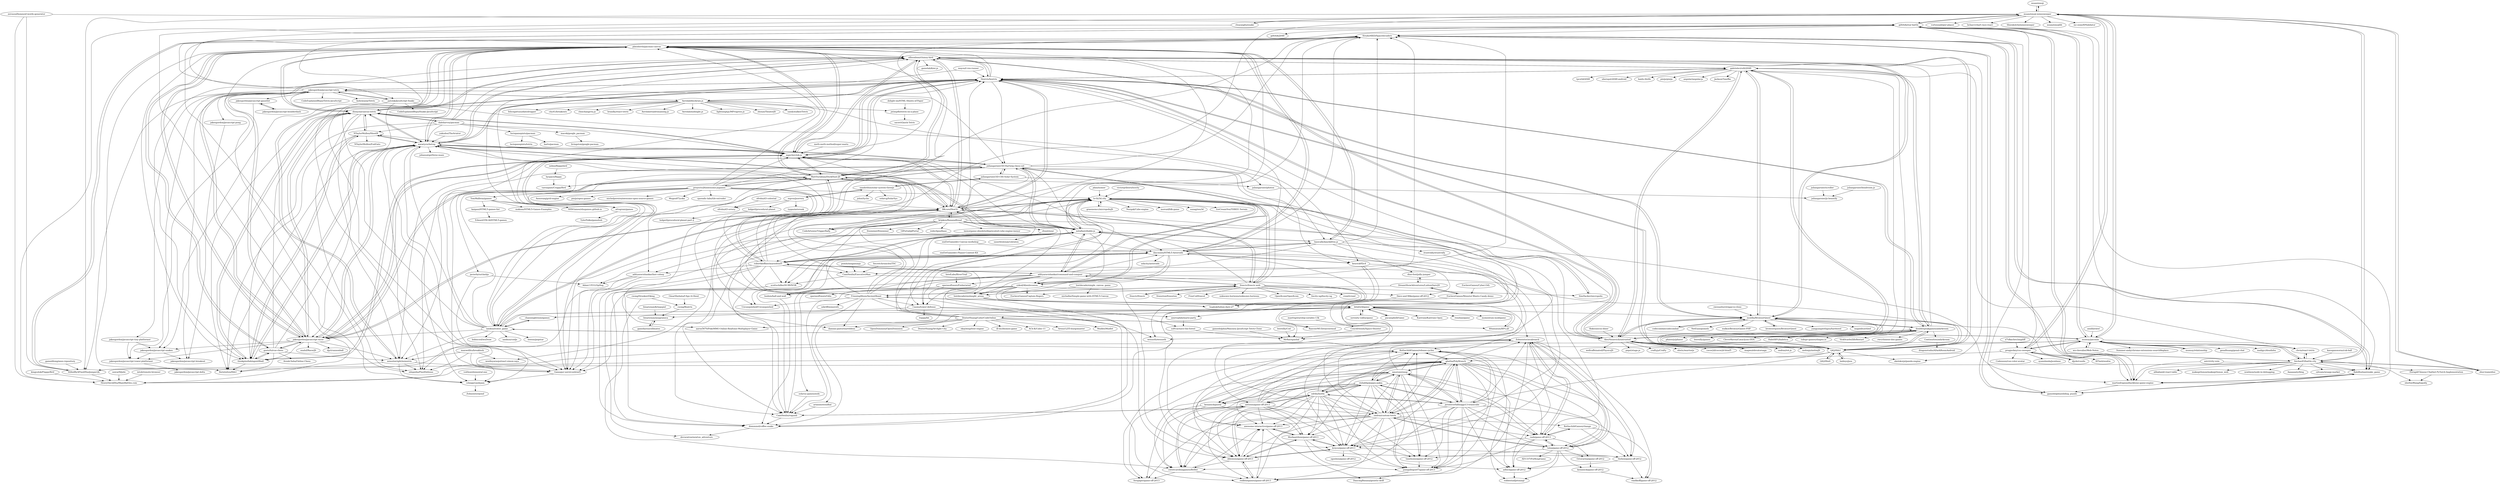 digraph G {
"muan/emoji" -> "muan/emoji-minesweeper" ["e"=1]
"gabrielecirulli/2048" -> "Hextris/hextris"
"gabrielecirulli/2048" -> "ellisonleao/clumsy-bird"
"gabrielecirulli/2048" -> "mozilla/BrowserQuest"
"gabrielecirulli/2048" -> "doublespeakgames/adarkroom"
"gabrielecirulli/2048" -> "AlexNisnevich/untrusted"
"gabrielecirulli/2048" -> "leereilly/games" ["e"=1]
"gabrielecirulli/2048" -> "Q42/0hh1"
"gabrielecirulli/2048" -> "uberspot/2048-android" ["e"=1]
"gabrielecirulli/2048" -> "phaserjs/phaser" ["e"=1]
"gabrielecirulli/2048" -> "chvin/react-tetris" ["e"=1]
"gabrielecirulli/2048" -> "baidu-ife/ife" ["e"=1]
"gabrielecirulli/2048" -> "pixijs/pixijs" ["e"=1]
"gabrielecirulli/2048" -> "angular/angular.js" ["e"=1]
"gabrielecirulli/2048" -> "JacksonTian/fks" ["e"=1]
"gabrielecirulli/2048" -> "tpcstld/2048" ["e"=1]
"codecombat/codecombat" -> "mozilla/BrowserQuest" ["e"=1]
"sanderblue/solar-system-threejs" -> "mgvez/jsorrery"
"sanderblue/solar-system-threejs" -> "juliangarnier/3D-CSS-Solar-System"
"sanderblue/solar-system-threejs" -> "jshor/tycho" ["e"=1]
"sanderblue/solar-system-threejs" -> "solarcg/SolarSys"
"doublespeakgames/adarkroom" -> "mozilla/BrowserQuest"
"doublespeakgames/adarkroom" -> "AlexNisnevich/untrusted"
"doublespeakgames/adarkroom" -> "Hextris/hextris"
"doublespeakgames/adarkroom" -> "gabrielecirulli/2048"
"doublespeakgames/adarkroom" -> "ellisonleao/clumsy-bird"
"doublespeakgames/adarkroom" -> "Q42/0hh1"
"doublespeakgames/adarkroom" -> "leereilly/games" ["e"=1]
"doublespeakgames/adarkroom" -> "CleverRaven/Cataclysm-DDA" ["e"=1]
"doublespeakgames/adarkroom" -> "HabitRPG/habitica" ["e"=1]
"doublespeakgames/adarkroom" -> "phaserjs/phaser" ["e"=1]
"doublespeakgames/adarkroom" -> "tobspr-games/shapez.io" ["e"=1]
"doublespeakgames/adarkroom" -> "Continuities/adarkroom"
"doublespeakgames/adarkroom" -> "wesnoth/wesnoth" ["e"=1]
"doublespeakgames/adarkroom" -> "VickScarlet/lifeRestart" ["e"=1]
"doublespeakgames/adarkroom" -> "rwv/chinese-dos-games" ["e"=1]
"delaford/game" -> "serenity-valley/game" ["e"=1]
"delaford/game" -> "pacampbell/Game" ["e"=1]
"delaford/game" -> "RSamaium/RPG-JS" ["e"=1]
"delaford/game" -> "damian-pastorini/reldens" ["e"=1]
"delaford/game" -> "Kaetram/Kaetram-Open" ["e"=1]
"delaford/game" -> "renshan/game" ["e"=1]
"delaford/game" -> "FreezingMoon/AncientBeast"
"delaford/game" -> "momentum-mod/game" ["e"=1]
"delaford/game" -> "Hextris/hextris"
"delaford/game" -> "iamkun/tower_game"
"delaford/game" -> "mozilla/BrowserQuest"
"delaford/game" -> "lo-th/3d.city"
"delaford/game" -> "RanvierMUD/ranviermud" ["e"=1]
"delaford/game" -> "DexterHuang/CyberCodeOnline"
"delaford/game" -> "channingbreeze/games" ["e"=1]
"jakesgordon/javascript-pong" -> "jakesgordon/javascript-breakout"
"flukeout/css-diner" -> "AlexNisnevich/untrusted" ["e"=1]
"gd4Ark/star-battle" -> "KilledByAPixel/HueJumper2k"
"gd4Ark/star-battle" -> "StrykerKKD/SpaceInvaders"
"gd4Ark/star-battle" -> "RabiRoshan/snake_game"
"gd4Ark/star-battle" -> "gamedolphin/sliding_puzzle"
"gd4Ark/star-battle" -> "gd4Ark/2048"
"gd4Ark/star-battle" -> "martindrapeau/backbone-game-engine"
"gd4Ark/star-battle" -> "mumuy/pacman"
"gd4Ark/star-battle" -> "feichao93/battle-city"
"gd4Ark/star-battle" -> "muan/emoji-minesweeper"
"gd4Ark/star-battle" -> "HenryDavidZhu/MazeBattles.com"
"kasuganosoras/cxk-ball" -> "feichao93/battle-city" ["e"=1]
"gamedolphin/sliding_puzzle" -> "RabiRoshan/snake_game"
"gamedolphin/sliding_puzzle" -> "StrykerKKD/SpaceInvaders"
"ellisonleao/clumsy-bird" -> "Hextris/hextris"
"ellisonleao/clumsy-bird" -> "Q42/0hh1"
"ellisonleao/clumsy-bird" -> "gabrielecirulli/2048"
"ellisonleao/clumsy-bird" -> "platzhersh/pacman-canvas"
"ellisonleao/clumsy-bird" -> "mozilla/BrowserQuest"
"ellisonleao/clumsy-bird" -> "AlexNisnevich/untrusted"
"ellisonleao/clumsy-bird" -> "dionyziz/canvas-tetris"
"ellisonleao/clumsy-bird" -> "wwwtyro/Astray"
"ellisonleao/clumsy-bird" -> "mgechev/mk.js"
"ellisonleao/clumsy-bird" -> "thinkpixellab/agent8ball"
"ellisonleao/clumsy-bird" -> "jakesgordon/javascript-racer"
"ellisonleao/clumsy-bird" -> "MattSurabian/DuckHunt-JS"
"ellisonleao/clumsy-bird" -> "gamelab/kiwi.js" ["e"=1]
"ellisonleao/clumsy-bird" -> "ekelokorpi/panda-engine" ["e"=1]
"ellisonleao/clumsy-bird" -> "BKcore/HexGL"
"jdan/isomer" -> "lo-th/3d.city" ["e"=1]
"Doragd/Chinese-Chatbot-PyTorch-Implementation" -> "sherlonWang/logodiy" ["e"=1]
"nmoroze/swap" -> "gbatha/PolyBranch"
"nmoroze/swap" -> "RothschildGames/release-cycles"
"nmoroze/swap" -> "jeroenverfallie/ggo13-transcube"
"nmoroze/swap" -> "kenamick/psiral"
"nmoroze/swap" -> "sweetcarolinagames/BitBot"
"nmoroze/swap" -> "ondras/custom-tetris"
"nmoroze/swap" -> "josegallegos07/game-off-2013"
"nmoroze/swap" -> "fernjager/game-off-2013"
"nmoroze/swap" -> "Zolmeister/avabranch"
"nmoroze/swap" -> "razh/game-off-2013"
"nmoroze/swap" -> "lulea/game-off-2012"
"nmoroze/swap" -> "timehome/game-off-2012"
"nmoroze/swap" -> "krzysu/game-off-2013"
"nmoroze/swap" -> "rishabhp/pappu-pakia"
"nmoroze/swap" -> "awesome-interactive/game-off-2013"
"ainilili/ratel" -> "mumuy/pacman" ["e"=1]
"freeciv/freeciv-web" -> "freeciv/freeciv" ["e"=1]
"freeciv/freeciv-web" -> "lo-th/3d.city"
"freeciv/freeciv-web" -> "FreezingMoon/AncientBeast"
"freeciv/freeciv-web" -> "wesnoth/wesnoth" ["e"=1]
"freeciv/freeciv-web" -> "BKcore/HexGL"
"freeciv/freeciv-web" -> "freeorion/freeorion" ["e"=1]
"freeciv/freeciv-web" -> "FreeCol/freecol" ["e"=1]
"freeciv/freeciv-web" -> "unknown-horizons/unknown-horizons" ["e"=1]
"freeciv/freeciv-web" -> "Hextris/hextris"
"freeciv/freeciv-web" -> "mitallast/diablo-js"
"freeciv/freeciv-web" -> "OpenXcom/OpenXcom" ["e"=1]
"freeciv/freeciv-web" -> "lincity-ng/lincity-ng" ["e"=1]
"freeciv/freeciv-web" -> "adityaravishankar/command-and-conquer"
"freeciv/freeciv-web" -> "crawl/crawl" ["e"=1]
"freeciv/freeciv-web" -> "SimHacker/micropolis" ["e"=1]
"kenrick95/c4" -> "hughsk/ludum-dare-27"
"kenrick95/c4" -> "dmcinnes/HTML5-Asteroids"
"kenrick95/c4" -> "Dave-and-Mike/game-off-2012"
"kenrick95/c4" -> "dommmel/coffee-snake"
"nebez/floppybird" -> "hyspace/flappy"
"hyspace/flappy" -> "varunpant/CrappyBird"
"graememcc/micropolisJS" -> "lo-th/3d.city" ["e"=1]
"Hextris/hextris" -> "ellisonleao/clumsy-bird"
"Hextris/hextris" -> "Q42/0hh1"
"Hextris/hextris" -> "AlexNisnevich/untrusted"
"Hextris/hextris" -> "gabrielecirulli/2048"
"Hextris/hextris" -> "mozilla/BrowserQuest"
"Hextris/hextris" -> "doublespeakgames/adarkroom"
"Hextris/hextris" -> "dionyziz/canvas-tetris"
"Hextris/hextris" -> "wwwtyro/Astray"
"Hextris/hextris" -> "BKcore/HexGL"
"Hextris/hextris" -> "Aerolab/blockrain.js"
"Hextris/hextris" -> "platzhersh/pacman-canvas"
"Hextris/hextris" -> "iamkun/tower_game"
"Hextris/hextris" -> "mgechev/mk.js"
"Hextris/hextris" -> "juliangarnier/3D-Hartwig-chess-set"
"Hextris/hextris" -> "jakesgordon/javascript-tetris"
"StrykerKKD/SpaceInvaders" -> "RabiRoshan/snake_game"
"StrykerKKD/SpaceInvaders" -> "gamedolphin/sliding_puzzle"
"StrykerKKD/SpaceInvaders" -> "Gamegur-us/circushtml5"
"StrykerKKD/SpaceInvaders" -> "platzhersh/pacman-canvas"
"StrykerKKD/SpaceInvaders" -> "martindrapeau/backbone-game-engine"
"StrykerKKD/SpaceInvaders" -> "cshepp/candyjam"
"TomMalbran/games" -> "attogram/games"
"TomMalbran/games" -> "kaigani/HTML5-games-list"
"TomMalbran/games" -> "makzan/HTML5-Games-Examples"
"TomMalbran/games" -> "SHSGames/shsgames.github.io" ["e"=1]
"razh/game-off-2013" -> "Zolmeister/avabranch"
"razh/game-off-2013" -> "krzysu/game-off-2013"
"razh/game-off-2013" -> "adhicl/game-off-2012"
"razh/game-off-2013" -> "RothschildGames/change"
"razh/game-off-2013" -> "lulea/game-off-2012"
"razh/game-off-2013" -> "Octocarina/game-off-2012"
"razh/game-off-2013" -> "josegallegos07/game-off-2013"
"RothschildGames/change" -> "thehen/game-off-2012"
"RothschildGames/change" -> "vladikoff/game-off-2012"
"RothschildGames/change" -> "razh/game-off-2013"
"meth-meth-method/super-mario" -> "mgechev/mk.js" ["e"=1]
"antct/city-vein" -> "RabiRoshan/snake_game" ["e"=1]
"antct/city-vein" -> "martindrapeau/backbone-game-engine" ["e"=1]
"zhui-team/zhui" -> "muan/emoji-minesweeper" ["e"=1]
"zhui-team/zhui" -> "feichao93/battle-city" ["e"=1]
"antionio/game-off-2013" -> "CamHenlin/roguish"
"antionio/game-off-2013" -> "sweetcarolinagames/BitBot"
"antionio/game-off-2013" -> "ddionisio/game-off-2013"
"antionio/game-off-2013" -> "redbluegames/game-off-2013"
"antionio/game-off-2013" -> "awesome-interactive/game-off-2013"
"antionio/game-off-2013" -> "sdrdis/hotfix"
"antionio/game-off-2013" -> "Murkantilism/game-off-2013"
"antionio/game-off-2013" -> "nmoroze/swap"
"antionio/game-off-2013" -> "gbatha/PolyBranch"
"antionio/game-off-2013" -> "ondras/custom-tetris"
"antionio/game-off-2013" -> "RothschildGames/release-cycles"
"antionio/game-off-2013" -> "timehome/game-off-2012"
"antionio/game-off-2013" -> "krzysu/game-off-2013"
"unicar9/jizhi" -> "HenryDavidZhu/MazeBattles.com" ["e"=1]
"iamkun/tower_game" -> "channingbreeze/games" ["e"=1]
"iamkun/tower_game" -> "wwwtyro/Astray"
"iamkun/tower_game" -> "Hextris/hextris"
"iamkun/tower_game" -> "ellisonleao/clumsy-bird"
"iamkun/tower_game" -> "BKcore/HexGL"
"iamkun/tower_game" -> "mumuy/pacman"
"iamkun/tower_game" -> "iamkun/cooljs"
"iamkun/tower_game" -> "leeenx/popstar" ["e"=1]
"iamkun/tower_game" -> "mgechev/mk.js"
"iamkun/tower_game" -> "mimshwright/mimstris"
"iamkun/tower_game" -> "platzhersh/pacman-canvas"
"iamkun/tower_game" -> "jakesgordon/javascript-racer"
"iamkun/tower_game" -> "MattSurabian/DuckHunt-JS"
"iamkun/tower_game" -> "delaford/game"
"iamkun/tower_game" -> "bobiscool/wxDraw" ["e"=1]
"stuntrally/stuntrally" -> "amiruqdah/mario-party" ["e"=1]
"RSamaium/RPG-JS" -> "delaford/game" ["e"=1]
"mgvez/jsorrery" -> "typpo/asterank" ["e"=1]
"mgvez/jsorrery" -> "sanderblue/solar-system-threejs"
"mgvez/jsorrery" -> "ofrohn/d3-orrery"
"mgvez/jsorrery" -> "holgerl/procedural-planet"
"ondras/custom-tetris" -> "ddionisio/game-off-2013"
"ondras/custom-tetris" -> "lulea/game-off-2012"
"ondras/custom-tetris" -> "Zolmeister/avabranch"
"ondras/custom-tetris" -> "razh/game-off-2013"
"ondras/custom-tetris" -> "Murkantilism/game-off-2013"
"ondras/custom-tetris" -> "sweetcarolinagames/BitBot"
"ondras/custom-tetris" -> "adhicl/game-off-2012"
"ondras/custom-tetris" -> "redbluegames/game-off-2013"
"ondras/custom-tetris" -> "RothschildGames/release-cycles"
"ondras/custom-tetris" -> "gbatha/PolyBranch"
"ondras/custom-tetris" -> "RothschildGames/change"
"ondras/custom-tetris" -> "awesome-interactive/game-off-2013"
"ondras/custom-tetris" -> "nmoroze/swap"
"ondras/custom-tetris" -> "krzysu/game-off-2013"
"ondras/custom-tetris" -> "fernjager/game-off-2013"
"robertkleffner/mariohtml5" -> "mitallast/diablo-js"
"robertkleffner/mariohtml5" -> "CamHenlin/ExecutiveMan"
"robertkleffner/mariohtml5" -> "ddionisio/game-off-2013"
"robertkleffner/mariohtml5" -> "StrykerKKD/SpaceInvaders"
"robertkleffner/mariohtml5" -> "adityaravishankar/last-colony"
"robertkleffner/mariohtml5" -> "adityaravishankar/command-and-conquer"
"robertkleffner/mariohtml5" -> "MattSurabian/DuckHunt-JS"
"robertkleffner/mariohtml5" -> "dmcinnes/HTML5-Asteroids"
"robertkleffner/mariohtml5" -> "Gamegur-us/circushtml5"
"robertkleffner/mariohtml5" -> "scottschiller/SURVIVOR"
"robertkleffner/mariohtml5" -> "CamHenlin/roguish"
"robertkleffner/mariohtml5" -> "ondras/custom-tetris"
"robertkleffner/mariohtml5" -> "wwwtyro/Astray"
"robertkleffner/mariohtml5" -> "platzhersh/pacman-canvas"
"robertkleffner/mariohtml5" -> "dommmel/coffee-snake"
"intoli/remote-browser" -> "HenryDavidZhu/MazeBattles.com" ["e"=1]
"jeroenverfallie/ggo13-transcube" -> "gbatha/PolyBranch"
"jeroenverfallie/ggo13-transcube" -> "nmoroze/swap"
"jeroenverfallie/ggo13-transcube" -> "lulea/game-off-2012"
"jeroenverfallie/ggo13-transcube" -> "razh/game-off-2013"
"jeroenverfallie/ggo13-transcube" -> "rishabhp/pappu-pakia"
"jeroenverfallie/ggo13-transcube" -> "Zolmeister/avabranch"
"jeroenverfallie/ggo13-transcube" -> "sdrdis/hotfix"
"jeroenverfallie/ggo13-transcube" -> "RothschildGames/release-cycles"
"jeroenverfallie/ggo13-transcube" -> "ondras/custom-tetris"
"jeroenverfallie/ggo13-transcube" -> "adhicl/game-off-2012"
"jeroenverfallie/ggo13-transcube" -> "thehen/game-off-2012"
"jeroenverfallie/ggo13-transcube" -> "redbluegames/game-off-2013"
"jeroenverfallie/ggo13-transcube" -> "sweetcarolinagames/BitBot"
"jeroenverfallie/ggo13-transcube" -> "timehome/game-off-2012"
"jeroenverfallie/ggo13-transcube" -> "josegallegos07/game-off-2013"
"martindrapeau/backbone-game-engine" -> "RabiRoshan/snake_game"
"martindrapeau/backbone-game-engine" -> "gamedolphin/sliding_puzzle"
"martindrapeau/backbone-game-engine" -> "StrykerKKD/SpaceInvaders"
"jakesgordon/javascript-tower-platformer" -> "jakesgordon/javascript-delta"
"jakesgordon/javascript-tiny-platformer" -> "jakesgordon/javascript-tower-platformer"
"jakesgordon/javascript-tiny-platformer" -> "jakesgordon/javascript-snakes"
"voithos/elemental-one" -> "cshepp/candyjam"
"cshepp/candyjam" -> "Zolmeister/pond"
"Gamegur-us/circushtml5" -> "cshepp/candyjam"
"adityaravishankar/last-colony" -> "Adam13531/OpHog"
"adityaravishankar/last-colony" -> "edopedia/PixelDefense"
"adityaravishankar/last-colony" -> "Gamegur-us/circushtml5"
"redbluegames/game-off-2013" -> "ddionisio/game-off-2013"
"redbluegames/game-off-2013" -> "awesome-interactive/game-off-2013"
"DreamShowAdventures/LudumDare29" -> "EnclaveGames/Monster-Wants-Candy-demo"
"DreamShowAdventures/LudumDare29" -> "EnclaveGames/Captain-Rogers"
"DreamShowAdventures/LudumDare29" -> "dino-foot/jolly-jumper"
"ddionisio/game-off-2013" -> "redbluegames/game-off-2013"
"ddionisio/game-off-2013" -> "awesome-interactive/game-off-2013"
"ddionisio/game-off-2013" -> "Murkantilism/game-off-2013"
"ddionisio/game-off-2013" -> "krzysu/game-off-2013"
"ddionisio/game-off-2013" -> "sweetcarolinagames/BitBot"
"kenamick/psiral" -> "fernjager/game-off-2013"
"kenamick/psiral" -> "RothschildGames/release-cycles"
"kenamick/psiral" -> "sweetcarolinagames/BitBot"
"kenamick/psiral" -> "Murkantilism/game-off-2013"
"sweetcarolinagames/BitBot" -> "fernjager/game-off-2013"
"sweetcarolinagames/BitBot" -> "awesome-interactive/game-off-2013"
"sweetcarolinagames/BitBot" -> "redbluegames/game-off-2013"
"awesome-interactive/game-off-2013" -> "Murkantilism/game-off-2013"
"awesome-interactive/game-off-2013" -> "DancingBanana/genetic-drift"
"Murkantilism/game-off-2013" -> "awesome-interactive/game-off-2013"
"Murkantilism/game-off-2013" -> "krzysu/game-off-2013"
"Murkantilism/game-off-2013" -> "thehen/game-off-2012"
"Murkantilism/game-off-2013" -> "josegallegos07/game-off-2013"
"Murkantilism/game-off-2013" -> "ddionisio/game-off-2013"
"EnclaveGames/Cyber-Orb" -> "EnclaveGames/Monster-Wants-Candy-demo"
"binarymax/kriegspiel" -> "binarymax/anagramica"
"CamHenlin/ExecutiveMan" -> "ddionisio/game-off-2013"
"CamHenlin/ExecutiveMan" -> "scottschiller/SURVIVOR"
"cxong/Beatrix" -> "binarymax/anagramica"
"josegallegos07/game-off-2013" -> "DancingBanana/genetic-drift"
"krzysu/game-off-2013" -> "josegallegos07/game-off-2013"
"krzysu/game-off-2013" -> "Murkantilism/game-off-2013"
"krzysu/game-off-2013" -> "thehen/game-off-2012"
"krzysu/game-off-2013" -> "ddionisio/game-off-2013"
"krzysu/game-off-2013" -> "ogoshen/game-off-2012"
"juliangarnier/photon" -> "juliangarnier/js-beautify"
"DexterHuang/CyberCodeOnline" -> "DexterHuang/Arclight-City"
"DexterHuang/CyberCodeOnline" -> "delaford/game"
"DexterHuang/CyberCodeOnline" -> "RSamaium/RPG-JS" ["e"=1]
"DexterHuang/CyberCodeOnline" -> "okaybenji/text-engine" ["e"=1]
"DexterHuang/CyberCodeOnline" -> "RanvierMUD/ranviermud" ["e"=1]
"DexterHuang/CyberCodeOnline" -> "aaron5670/PokeMMO-Online-Realtime-Multiplayer-Game" ["e"=1]
"DexterHuang/CyberCodeOnline" -> "lo-th/3d.city"
"DexterHuang/CyberCodeOnline" -> "ill-inc/biomes-game" ["e"=1]
"DexterHuang/CyberCodeOnline" -> "ACh-K/Cubic-11" ["e"=1]
"DexterHuang/CyberCodeOnline" -> "Areso/1255-burgomaster" ["e"=1]
"DexterHuang/CyberCodeOnline" -> "Mudlet/Mudlet" ["e"=1]
"DexterHuang/CyberCodeOnline" -> "mitallast/diablo-js"
"DexterHuang/CyberCodeOnline" -> "BKcore/HexGL"
"DexterHuang/CyberCodeOnline" -> "damian-pastorini/reldens" ["e"=1]
"DexterHuang/CyberCodeOnline" -> "OpenDominion/OpenDominion" ["e"=1]
"FreezingMoon/AncientBeast" -> "freeciv/freeciv-web"
"FreezingMoon/AncientBeast" -> "wesnoth/wesnoth" ["e"=1]
"FreezingMoon/AncientBeast" -> "lo-th/3d.city"
"FreezingMoon/AncientBeast" -> "BKcore/HexGL"
"FreezingMoon/AncientBeast" -> "mitallast/diablo-js"
"FreezingMoon/AncientBeast" -> "delaford/game"
"FreezingMoon/AncientBeast" -> "ozkriff/zemeroth" ["e"=1]
"FreezingMoon/AncientBeast" -> "arianne/stendhal" ["e"=1]
"FreezingMoon/AncientBeast" -> "damian-pastorini/reldens" ["e"=1]
"FreezingMoon/AncientBeast" -> "wwwtyro/Astray"
"FreezingMoon/AncientBeast" -> "platzhersh/pacman-canvas"
"FreezingMoon/AncientBeast" -> "Unvanquished/Unvanquished" ["e"=1]
"FreezingMoon/AncientBeast" -> "Casmo/tower-defense"
"FreezingMoon/AncientBeast" -> "Hextris/hextris"
"FreezingMoon/AncientBeast" -> "mgechev/mk.js"
"ofrohn/d3-celestial" -> "ofrohn/d3-orrery" ["e"=1]
"mozilla/BrowserQuest" -> "Hextris/hextris"
"mozilla/BrowserQuest" -> "gabrielecirulli/2048"
"mozilla/BrowserQuest" -> "ellisonleao/clumsy-bird"
"mozilla/BrowserQuest" -> "AlexNisnevich/untrusted"
"mozilla/BrowserQuest" -> "doublespeakgames/adarkroom"
"mozilla/BrowserQuest" -> "codecombat/codecombat" ["e"=1]
"mozilla/BrowserQuest" -> "leereilly/games" ["e"=1]
"mozilla/BrowserQuest" -> "NetEase/pomelo" ["e"=1]
"mozilla/BrowserQuest" -> "phaserjs/phaser" ["e"=1]
"mozilla/BrowserQuest" -> "walkor/BrowserQuest-PHP" ["e"=1]
"mozilla/BrowserQuest" -> "Q42/0hh1"
"mozilla/BrowserQuest" -> "browserquest/BrowserQuest" ["e"=1]
"mozilla/BrowserQuest" -> "melonjs/melonJS" ["e"=1]
"mozilla/BrowserQuest" -> "yangyangwithgnu/hardseed" ["e"=1]
"mozilla/BrowserQuest" -> "mapeditor/tiled" ["e"=1]
"Aerolab/blockrain.js" -> "jakesgordon/javascript-tetris"
"Aerolab/blockrain.js" -> "Hextris/hextris"
"Aerolab/blockrain.js" -> "dionyziz/canvas-tetris"
"Aerolab/blockrain.js" -> "Aerolab/midnight.js" ["e"=1]
"Aerolab/blockrain.js" -> "lightningtgc/MProgress.js" ["e"=1]
"Aerolab/blockrain.js" -> "zhouzi/TheaterJS" ["e"=1]
"Aerolab/blockrain.js" -> "iamkun/tower_game"
"Aerolab/blockrain.js" -> "sandywalker/Tetris"
"Aerolab/blockrain.js" -> "felicegattuso/datedropper" ["e"=1]
"Aerolab/blockrain.js" -> "city41/breakouts"
"Aerolab/blockrain.js" -> "chinchang/cta.js" ["e"=1]
"Aerolab/blockrain.js" -> "jstimpfle/tetris-on-a-plane"
"Aerolab/blockrain.js" -> "brandly/react-tetris"
"Aerolab/blockrain.js" -> "basicallydan/skifree.js"
"Aerolab/blockrain.js" -> "Aerolab/readremaining.js" ["e"=1]
"propjockey/css-sweeper" -> "HenryDavidZhu/MazeBattles.com"
"propjockey/css-sweeper" -> "djyde/cusdis" ["e"=1]
"propjockey/css-sweeper" -> "mumuy/pacman"
"propjockey/css-sweeper" -> "KFlash/seafox" ["e"=1]
"propjockey/css-sweeper" -> "Codennnn/vue-color-avatar" ["e"=1]
"propjockey/css-sweeper" -> "muan/emoji-minesweeper"
"propjockey/css-sweeper" -> "gd4Ark/star-battle"
"propjockey/css-sweeper" -> "syamdanda/jsonbase" ["e"=1]
"victorqribeiro/isocity" -> "lo-th/3d.city" ["e"=1]
"magwo/elevatorsaga" -> "AlexNisnevich/untrusted" ["e"=1]
"wayou/t-rex-runner" -> "Hextris/hextris" ["e"=1]
"wayou/t-rex-runner" -> "iamkun/tower_game" ["e"=1]
"IntelLabs/RiverTrail" -> "operasoftware/Emberwind" ["e"=1]
"lostdecade/simple_canvas_game" -> "lostdecade/onslaught_arena"
"lostdecade/simple_canvas_game" -> "michalbe/Simple-game-with-HTML5-Canvas"
"lo-th/3d.city" -> "graememcc/micropolisJS" ["e"=1]
"lo-th/3d.city" -> "BKcore/HexGL"
"lo-th/3d.city" -> "freeciv/freeciv-web"
"lo-th/3d.city" -> "CodeArtemis/TriggerRally"
"lo-th/3d.city" -> "SimHacker/micropolis" ["e"=1]
"lo-th/3d.city" -> "Nurgak/Cube-engine"
"lo-th/3d.city" -> "Casmo/tower-defense"
"lo-th/3d.city" -> "mitallast/diablo-js"
"lo-th/3d.city" -> "stuntrally/stuntrally" ["e"=1]
"lo-th/3d.city" -> "Unvanquished/Unvanquished" ["e"=1]
"lo-th/3d.city" -> "adityaravishankar/command-and-conquer"
"lo-th/3d.city" -> "morozd/blk-game"
"lo-th/3d.city" -> "sunag/sea3d" ["e"=1]
"lo-th/3d.city" -> "CamHenlin/roguish"
"lo-th/3d.city" -> "IceCreamYou/THREE.Terrain" ["e"=1]
"MattSurabian/DuckHunt-JS" -> "platzhersh/pacman-canvas"
"MattSurabian/DuckHunt-JS" -> "Gamegur-us/circushtml5"
"MattSurabian/DuckHunt-JS" -> "proyecto26/awesome-jsgames"
"MattSurabian/DuckHunt-JS" -> "robertkleffner/mariohtml5"
"MattSurabian/DuckHunt-JS" -> "mgechev/mk.js"
"MattSurabian/DuckHunt-JS" -> "BKcore/HexGL"
"MattSurabian/DuckHunt-JS" -> "ellisonleao/clumsy-bird"
"MattSurabian/DuckHunt-JS" -> "juliangarnier/3D-Hartwig-chess-set"
"MattSurabian/DuckHunt-JS" -> "jakesgordon/javascript-racer"
"MattSurabian/DuckHunt-JS" -> "mitallast/diablo-js"
"MattSurabian/DuckHunt-JS" -> "varunpant/CrappyBird"
"MattSurabian/DuckHunt-JS" -> "wwwtyro/Astray"
"MattSurabian/DuckHunt-JS" -> "ondras/custom-tetris"
"MattSurabian/DuckHunt-JS" -> "javierbyte/clashjs"
"MattSurabian/DuckHunt-JS" -> "CamHenlin/ExecutiveMan"
"kingyuluk/FlappyBird" -> "HenryDavidZhu/MazeBattles.com" ["e"=1]
"jakesgordon/javascript-tetris" -> "jakesgordon/javascript-snakes"
"jakesgordon/javascript-tetris" -> "jakesgordon/javascript-racer"
"jakesgordon/javascript-tetris" -> "patorjk/JavaScript-Snake"
"jakesgordon/javascript-tetris" -> "Aerolab/blockrain.js"
"jakesgordon/javascript-tetris" -> "jakesgordon/javascript-pong"
"jakesgordon/javascript-tetris" -> "Hextris/hextris"
"jakesgordon/javascript-tetris" -> "CodeExplainedRepo/Tetris-JavaScript" ["e"=1]
"jakesgordon/javascript-tetris" -> "dionyziz/canvas-tetris"
"jakesgordon/javascript-tetris" -> "juliangarnier/3D-Hartwig-chess-set"
"jakesgordon/javascript-tetris" -> "KilledByAPixel/HueJumper2k"
"jakesgordon/javascript-tetris" -> "jakesgordon/javascript-breakout"
"jakesgordon/javascript-tetris" -> "kubowania/Tetris" ["e"=1]
"jakesgordon/javascript-tetris" -> "jakesgordon/javascript-tiny-platformer"
"jakesgordon/javascript-tetris" -> "gd4Ark/star-battle"
"jakesgordon/javascript-tetris" -> "jakesgordon/javascript-gauntlet"
"wx-chevalier/Web-Notes" -> "mumuy/pacman" ["e"=1]
"Q42/0hh1" -> "Q42/0hn0"
"Q42/0hh1" -> "Hextris/hextris"
"Q42/0hh1" -> "ellisonleao/clumsy-bird"
"Q42/0hh1" -> "AlexNisnevich/untrusted"
"Q42/0hh1" -> "haileys/jsos" ["e"=1]
"Q42/0hh1" -> "mozilla/BrowserQuest"
"Q42/0hh1" -> "ekelokorpi/panda-engine" ["e"=1]
"Q42/0hh1" -> "jeroenverfallie/ggo13-transcube"
"Q42/0hh1" -> "doublespeakgames/adarkroom"
"Q42/0hh1" -> "gabrielecirulli/2048"
"Q42/0hh1" -> "gbatha/PolyBranch"
"pomle/megamanjs" -> "CamHenlin/ExecutiveMan" ["e"=1]
"luciopanepinto/pacman" -> "harto/pacman"
"luciopanepinto/pacman" -> "luciopanepinto/tetris"
"delight-im/HTML-Sheets-of-Paper" -> "jstimpfle/tetris-on-a-plane" ["e"=1]
"proyecto26/awesome-jsgames" -> "attogram/games"
"proyecto26/awesome-jsgames" -> "MattSurabian/DuckHunt-JS"
"proyecto26/awesome-jsgames" -> "sporadic-labs/tile-extruder" ["e"=1]
"proyecto26/awesome-jsgames" -> "platzhersh/pacman-canvas"
"proyecto26/awesome-jsgames" -> "damian-pastorini/reldens" ["e"=1]
"proyecto26/awesome-jsgames" -> "Annoraaq/grid-engine" ["e"=1]
"proyecto26/awesome-jsgames" -> "pixijs/open-games" ["e"=1]
"proyecto26/awesome-jsgames" -> "TomMalbran/games"
"proyecto26/awesome-jsgames" -> "lo-th/3d.city"
"proyecto26/awesome-jsgames" -> "michelpereira/awesome-open-source-games" ["e"=1]
"proyecto26/awesome-jsgames" -> "Hextris/hextris"
"proyecto26/awesome-jsgames" -> "aaron5670/PokeMMO-Online-Realtime-Multiplayer-Game" ["e"=1]
"proyecto26/awesome-jsgames" -> "Mugen87/yuka" ["e"=1]
"proyecto26/awesome-jsgames" -> "mgechev/mk.js"
"proyecto26/awesome-jsgames" -> "BKcore/HexGL"
"operasoftware/Emberwind" -> "operasoftware/Odin"
"operasoftware/Emberwind" -> "redbluegames/game-off-2013"
"Q42/0hn0" -> "Q42/0hh1"
"gamedilong/anes-repository" -> "KilledByAPixel/HueJumper2k" ["e"=1]
"Casmo/tower-defense" -> "softvar/save-the-forest"
"Casmo/tower-defense" -> "amiruqdah/mario-party"
"Casmo/tower-defense" -> "binarymax/anagramica"
"Casmo/tower-defense" -> "itajaja/hb"
"jakesgordon/javascript-snakes" -> "jakesgordon/javascript-breakout"
"jakesgordon/javascript-snakes" -> "jakesgordon/javascript-tower-platformer"
"zerosoul/honeyed-words-generator" -> "HenryDavidZhu/MazeBattles.com" ["e"=1]
"zerosoul/honeyed-words-generator" -> "KilledByAPixel/HueJumper2k" ["e"=1]
"zerosoul/honeyed-words-generator" -> "gd4Ark/star-battle" ["e"=1]
"kaigani/HTML5-games-list" -> "Edward358-AI/HTML5-games"
"KilledByAPixel/HueJumper2k" -> "gd4Ark/star-battle"
"KilledByAPixel/HueJumper2k" -> "HenryDavidZhu/MazeBattles.com"
"cxong/DrunkenViking" -> "cxong/Beatrix"
"cxong/DrunkenViking" -> "sweetcarolinagames/BitBot"
"juliangarnier/scroller" -> "juliangarnier/js-beautify"
"jakesgordon/javascript-boulderdash" -> "jakesgordon/javascript-gauntlet"
"holgerl/procedural-planet" -> "holgerl/procedural-planet-part-2"
"juliangarnier/headroom.js" -> "juliangarnier/js-beautify"
"EnclaveGames/Monster-Wants-Candy-demo" -> "DreamShowAdventures/LudumDare29"
"EnclaveGames/Monster-Wants-Candy-demo" -> "MrRar/spashal"
"gamedolphin/Masonry-JavaScript-Tetris-Clone" -> "MrRar/spashal"
"binarymax/anagramica" -> "gamebytes/cellmates"
"owenashurst/agar.io-clone" -> "mozilla/BrowserQuest" ["e"=1]
"djyde/cusdis" -> "propjockey/css-sweeper" ["e"=1]
"muan/emoji-minesweeper" -> "gd4Ark/star-battle"
"muan/emoji-minesweeper" -> "feichao93/battle-city"
"muan/emoji-minesweeper" -> "mumuy/pacman"
"muan/emoji-minesweeper" -> "zhui-team/zhui" ["e"=1]
"muan/emoji-minesweeper" -> "HenryDavidZhu/MazeBattles.com"
"muan/emoji-minesweeper" -> "propjockey/css-sweeper"
"muan/emoji-minesweeper" -> "vortesnail/qier-player" ["e"=1]
"muan/emoji-minesweeper" -> "KilledByAPixel/HueJumper2k"
"muan/emoji-minesweeper" -> "muan/emoji" ["e"=1]
"muan/emoji-minesweeper" -> "bchao1/chart-race-react" ["e"=1]
"muan/emoji-minesweeper" -> "weslleyaraujo/react-simon-says"
"muan/emoji-minesweeper" -> "chuyangliu/snake" ["e"=1]
"muan/emoji-minesweeper" -> "ShizukuIchi/minesweeper" ["e"=1]
"muan/emoji-minesweeper" -> "muan/emojilib" ["e"=1]
"muan/emoji-minesweeper" -> "mc-zone/IDValidator" ["e"=1]
"pacampbell/Game" -> "delaford/game" ["e"=1]
"kripken/BananaBread" -> "cfoust/sour"
"kripken/BananaBread" -> "BKcore/HexGL"
"kripken/BananaBread" -> "CamHenlin/roguish"
"kripken/BananaBread" -> "CodeArtemis/TriggerRally"
"kripken/BananaBread" -> "mitallast/diablo-js"
"kripken/BananaBread" -> "lostdecade/onslaught_arena"
"kripken/BananaBread" -> "lo-th/3d.city"
"kripken/BananaBread" -> "freeminer/freeminer" ["e"=1]
"kripken/BananaBread" -> "GlPortal/glPortal" ["e"=1]
"kripken/BananaBread" -> "robertkleffner/mariohtml5"
"kripken/BananaBread" -> "Unvanquished/Unvanquished" ["e"=1]
"kripken/BananaBread" -> "redeclipse/base" ["e"=1]
"kripken/BananaBread" -> "dmcinnes/HTML5-Asteroids"
"kripken/BananaBread" -> "martindrapeau/backbone-game-engine"
"kripken/BananaBread" -> "inexorgame-obsolete/deprecated-cube-engine-inexor" ["e"=1]
"adityaravishankar/command-and-conquer" -> "mitallast/diablo-js"
"adityaravishankar/command-and-conquer" -> "StrykerKKD/SpaceInvaders"
"adityaravishankar/command-and-conquer" -> "robertkleffner/mariohtml5"
"adityaravishankar/command-and-conquer" -> "lostdecade/onslaught_arena"
"adityaravishankar/command-and-conquer" -> "lo-th/3d.city"
"adityaravishankar/command-and-conquer" -> "CamHenlin/roguish"
"adityaravishankar/command-and-conquer" -> "Casmo/tower-defense"
"adityaravishankar/command-and-conquer" -> "cykod/AlienInvasion"
"adityaravishankar/command-and-conquer" -> "solarus-games/zsdx" ["e"=1]
"adityaravishankar/command-and-conquer" -> "dmcinnes/HTML5-Asteroids"
"adityaravishankar/command-and-conquer" -> "martindrapeau/backbone-game-engine"
"adityaravishankar/command-and-conquer" -> "operasoftware/Emberwind"
"adityaravishankar/command-and-conquer" -> "ddionisio/game-off-2013"
"adityaravishankar/command-and-conquer" -> "budnix/ball-and-wall"
"adityaravishankar/command-and-conquer" -> "freeciv/freeciv-web"
"SimHacker/micropolis" -> "lo-th/3d.city" ["e"=1]
"end3r/Gamedev-Canvas-workshop" -> "end3r/Gamedev-Phaser-Content-Kit"
"end3r/Gamedev-Canvas-workshop" -> "dmcinnes/HTML5-Asteroids"
"haileys/jsos" -> "Q42/0hh1" ["e"=1]
"n7olkachev/imgdiff" -> "propjockey/css-sweeper" ["e"=1]
"budnix/ball-and-wall" -> "dommmel/coffee-snake"
"cykod/AlienInvasion" -> "Dave-and-Mike/game-off-2012"
"cykod/AlienInvasion" -> "dommmel/coffee-snake"
"cykod/AlienInvasion" -> "Gamegur-us/circushtml5"
"cykod/AlienInvasion" -> "lostdecade/onslaught_arena"
"cykod/AlienInvasion" -> "CamHenlin/roguish"
"cykod/AlienInvasion" -> "hughsk/ludum-dare-27"
"cykod/AlienInvasion" -> "EnclaveGames/Captain-Rogers"
"cykod/AlienInvasion" -> "budnix/ball-and-wall"
"cykod/AlienInvasion" -> "Zolmeister/avabranch"
"cykod/AlienInvasion" -> "juliangarnier/3D-Hartwig-chess-set"
"cykod/AlienInvasion" -> "StrykerKKD/SpaceInvaders"
"serenity-valley/game" -> "delaford/game" ["e"=1]
"javierbyte/clashjs" -> "Adam13531/OpHog"
"javierbyte/clashjs" -> "cshepp/candyjam"
"cfoust/sour" -> "sauerbraten/p1xbraten"
"Continuities/adarkroom" -> "dragonstudio/ADarkRoomAndroid"
"Secretchronicles/TSC" -> "CamHenlin/ExecutiveMan" ["e"=1]
"scottschiller/SURVIVOR" -> "devnewton/newton_adventure"
"scottschiller/SURVIVOR" -> "dommmel/coffee-snake"
"CamHenlin/roguish" -> "dommmel/coffee-snake"
"CamHenlin/roguish" -> "antionio/game-off-2013"
"Couchfriends/Space-Shooter" -> "MrRar/spashal"
"HabitRPG/habitica" -> "doublespeakgames/adarkroom" ["e"=1]
"mumuy/pacman" -> "feichao93/battle-city"
"mumuy/pacman" -> "wx-chevalier/Web-Notes" ["e"=1]
"mumuy/pacman" -> "gd4Ark/star-battle"
"mumuy/pacman" -> "muan/emoji-minesweeper"
"mumuy/pacman" -> "Summer-andy/chrome-extensions-searchReplace" ["e"=1]
"mumuy/pacman" -> "chvin/react-tetris" ["e"=1]
"mumuy/pacman" -> "iamkun/tower_game"
"mumuy/pacman" -> "mumuy/relationship" ["e"=1]
"mumuy/pacman" -> "martindrapeau/backbone-game-engine"
"mumuy/pacman" -> "RabiRoshan/snake_game"
"mumuy/pacman" -> "propjockey/css-sweeper"
"mumuy/pacman" -> "HenryDavidZhu/MazeBattles.com"
"mumuy/pacman" -> "genalhuang/genal-chat" ["e"=1]
"mumuy/pacman" -> "mailgyc/doudizhu" ["e"=1]
"mumuy/pacman" -> "KilledByAPixel/HueJumper2k"
"channingbreeze/games" -> "iamkun/tower_game" ["e"=1]
"dionyziz/canvas-tetris" -> "thinkpixellab/agent8ball"
"dionyziz/canvas-tetris" -> "platzhersh/pacman-canvas"
"dionyziz/canvas-tetris" -> "wwwtyro/Astray"
"dionyziz/canvas-tetris" -> "NTaylorMullen/ShootR"
"dionyziz/canvas-tetris" -> "ellisonleao/clumsy-bird"
"dionyziz/canvas-tetris" -> "florisluiten/0hh1"
"dionyziz/canvas-tetris" -> "mimshwright/mimstris"
"dionyziz/canvas-tetris" -> "Hextris/hextris"
"dionyziz/canvas-tetris" -> "mgechev/mk.js"
"dionyziz/canvas-tetris" -> "daleharvey/pacman"
"dionyziz/canvas-tetris" -> "jakesgordon/javascript-racer"
"dionyziz/canvas-tetris" -> "edopedia/PixelDefense"
"mitallast/diablo-js" -> "CamHenlin/roguish"
"mitallast/diablo-js" -> "robertkleffner/mariohtml5"
"mitallast/diablo-js" -> "adityaravishankar/last-colony"
"mitallast/diablo-js" -> "StrykerKKD/SpaceInvaders"
"mitallast/diablo-js" -> "adityaravishankar/command-and-conquer"
"mitallast/diablo-js" -> "antionio/game-off-2013"
"mitallast/diablo-js" -> "Gamegur-us/circushtml5"
"mitallast/diablo-js" -> "basicallydan/skifree.js"
"mitallast/diablo-js" -> "cykod/AlienInvasion"
"mitallast/diablo-js" -> "juliangarnier/3D-Hartwig-chess-set"
"mitallast/diablo-js" -> "MattSurabian/DuckHunt-JS"
"mitallast/diablo-js" -> "Casmo/tower-defense"
"mitallast/diablo-js" -> "Adam13531/OpHog"
"mitallast/diablo-js" -> "lo-th/3d.city"
"mitallast/diablo-js" -> "platzhersh/pacman-canvas"
"jakesgordon/javascript-racer" -> "platzhersh/pacman-canvas"
"jakesgordon/javascript-racer" -> "mgechev/mk.js"
"jakesgordon/javascript-racer" -> "onaluf/RacerJS" ["e"=1]
"jakesgordon/javascript-racer" -> "BKcore/HexGL"
"jakesgordon/javascript-racer" -> "jakesgordon/javascript-tetris"
"jakesgordon/javascript-racer" -> "thinkpixellab/agent8ball"
"jakesgordon/javascript-racer" -> "wwwtyro/Astray"
"jakesgordon/javascript-racer" -> "jakesgordon/javascript-snakes"
"jakesgordon/javascript-racer" -> "ellisonleao/clumsy-bird"
"jakesgordon/javascript-racer" -> "dionyziz/canvas-tetris"
"jakesgordon/javascript-racer" -> "MattSurabian/DuckHunt-JS"
"jakesgordon/javascript-racer" -> "jakesgordon/javascript-tower-platformer"
"jakesgordon/javascript-racer" -> "gustaYo/vue-chess"
"jakesgordon/javascript-racer" -> "mimshwright/mimstris"
"jakesgordon/javascript-racer" -> "djyt/cannonball" ["e"=1]
"arianne/stendhal" -> "CamHenlin/roguish" ["e"=1]
"dino-foot/jolly-jumper" -> "DreamShowAdventures/LudumDare29"
"amiruqdah/mario-party" -> "softvar/save-the-forest"
"wwwtyro/Astray" -> "thinkpixellab/agent8ball"
"wwwtyro/Astray" -> "platzhersh/pacman-canvas"
"wwwtyro/Astray" -> "dionyziz/canvas-tetris"
"wwwtyro/Astray" -> "Gamegur-us/circushtml5"
"wwwtyro/Astray" -> "mgechev/mk.js"
"wwwtyro/Astray" -> "ellisonleao/clumsy-bird"
"wwwtyro/Astray" -> "johansatge/three-maze"
"wwwtyro/Astray" -> "NTaylorMullen/ShootR"
"wwwtyro/Astray" -> "BKcore/HexGL"
"wwwtyro/Astray" -> "juliangarnier/3D-Hartwig-chess-set"
"wwwtyro/Astray" -> "jakesgordon/javascript-racer"
"wwwtyro/Astray" -> "cshepp/candyjam"
"wwwtyro/Astray" -> "edopedia/PixelDefense"
"wwwtyro/Astray" -> "florisluiten/0hh1"
"wwwtyro/Astray" -> "Hextris/hextris"
"juliangarnier/3D-CSS-Solar-System" -> "juliangarnier/3D-Hartwig-chess-set"
"juliangarnier/3D-CSS-Solar-System" -> "juliangarnier/photon"
"juliangarnier/3D-CSS-Solar-System" -> "sanderblue/solar-system-threejs"
"browserquest/BrowserQuest" -> "mozilla/BrowserQuest" ["e"=1]
"yakudoo/TheAviator" -> "wwwtyro/Astray" ["e"=1]
"mumuy/relationship" -> "mumuy/pacman" ["e"=1]
"NTaylorMullen/ShootR" -> "NTaylorMullen/EndGate"
"NTaylorMullen/ShootR" -> "thinkpixellab/agent8ball"
"NTaylorMullen/ShootR" -> "dionyziz/canvas-tetris"
"NTaylorMullen/ShootR" -> "florisluiten/0hh1"
"NTaylorMullen/ShootR" -> "wwwtyro/Astray"
"dommmel/coffee-snake" -> "devnewton/newton_adventure"
"patorjk/JavaScript-Snake" -> "jakesgordon/javascript-tetris"
"patorjk/JavaScript-Snake" -> "jakesgordon/javascript-racer"
"patorjk/JavaScript-Snake" -> "CodeExplainedRepo/Snake-JavaScript" ["e"=1]
"patorjk/JavaScript-Snake" -> "kenrick95/c4"
"patorjk/JavaScript-Snake" -> "jakesgordon/javascript-snakes"
"platzhersh/pacman-canvas" -> "StrykerKKD/SpaceInvaders"
"platzhersh/pacman-canvas" -> "mgechev/mk.js"
"platzhersh/pacman-canvas" -> "wwwtyro/Astray"
"platzhersh/pacman-canvas" -> "dionyziz/canvas-tetris"
"platzhersh/pacman-canvas" -> "Gamegur-us/circushtml5"
"platzhersh/pacman-canvas" -> "mimshwright/mimstris"
"platzhersh/pacman-canvas" -> "jakesgordon/javascript-racer"
"platzhersh/pacman-canvas" -> "ellisonleao/clumsy-bird"
"platzhersh/pacman-canvas" -> "MattSurabian/DuckHunt-JS"
"platzhersh/pacman-canvas" -> "dmcinnes/HTML5-Asteroids"
"platzhersh/pacman-canvas" -> "edopedia/PixelDefense"
"platzhersh/pacman-canvas" -> "florisluiten/0hh1"
"platzhersh/pacman-canvas" -> "basicallydan/skifree.js"
"platzhersh/pacman-canvas" -> "thinkpixellab/agent8ball"
"platzhersh/pacman-canvas" -> "gustaYo/vue-chess"
"maettig/starship-sorades-13k" -> "Couchfriends/Space-Shooter"
"OmarShehata/I-Spy-A-Ghost" -> "cxong/Beatrix"
"attogram/games" -> "TylerPalko/gamehub"
"gbatha/PolyBranch" -> "RothschildGames/release-cycles"
"gbatha/PolyBranch" -> "nmoroze/swap"
"gbatha/PolyBranch" -> "jeroenverfallie/ggo13-transcube"
"gbatha/PolyBranch" -> "lulea/game-off-2012"
"gbatha/PolyBranch" -> "razh/game-off-2013"
"gbatha/PolyBranch" -> "sdrdis/hotfix"
"gbatha/PolyBranch" -> "ondras/custom-tetris"
"gbatha/PolyBranch" -> "kenamick/psiral"
"gbatha/PolyBranch" -> "Zolmeister/avabranch"
"gbatha/PolyBranch" -> "krzysu/game-off-2013"
"gbatha/PolyBranch" -> "thehen/game-off-2012"
"gbatha/PolyBranch" -> "rishabhp/pappu-pakia"
"gbatha/PolyBranch" -> "ddionisio/game-off-2013"
"gbatha/PolyBranch" -> "josegallegos07/game-off-2013"
"gbatha/PolyBranch" -> "adhicl/game-off-2012"
"rishabhp/pappu-pakia" -> "sdrdis/hotfix"
"rishabhp/pappu-pakia" -> "gbatha/PolyBranch"
"rishabhp/pappu-pakia" -> "jeroenverfallie/ggo13-transcube"
"rishabhp/pappu-pakia" -> "nmoroze/swap"
"rishabhp/pappu-pakia" -> "RothschildGames/release-cycles"
"rishabhp/pappu-pakia" -> "antionio/game-off-2013"
"rishabhp/pappu-pakia" -> "kenamick/psiral"
"rishabhp/pappu-pakia" -> "sweetcarolinagames/BitBot"
"rishabhp/pappu-pakia" -> "krzysu/game-off-2013"
"rishabhp/pappu-pakia" -> "ondras/custom-tetris"
"rishabhp/pappu-pakia" -> "ddionisio/game-off-2013"
"rishabhp/pappu-pakia" -> "razh/game-off-2013"
"rishabhp/pappu-pakia" -> "josegallegos07/game-off-2013"
"rishabhp/pappu-pakia" -> "Murkantilism/game-off-2013"
"rishabhp/pappu-pakia" -> "timehome/game-off-2012"
"juliangarnier/3D-Hartwig-chess-set" -> "Gamegur-us/circushtml5"
"juliangarnier/3D-Hartwig-chess-set" -> "juliangarnier/3D-CSS-Solar-System"
"juliangarnier/3D-Hartwig-chess-set" -> "cykod/AlienInvasion"
"juliangarnier/3D-Hartwig-chess-set" -> "wwwtyro/Astray"
"juliangarnier/3D-Hartwig-chess-set" -> "edopedia/PixelDefense"
"juliangarnier/3D-Hartwig-chess-set" -> "juliangarnier/photon"
"juliangarnier/3D-Hartwig-chess-set" -> "adityaravishankar/last-colony"
"juliangarnier/3D-Hartwig-chess-set" -> "Casmo/tower-defense"
"juliangarnier/3D-Hartwig-chess-set" -> "cshepp/candyjam"
"juliangarnier/3D-Hartwig-chess-set" -> "StrykerKKD/SpaceInvaders"
"juliangarnier/3D-Hartwig-chess-set" -> "krzysu/game-off-2013"
"juliangarnier/3D-Hartwig-chess-set" -> "MattSurabian/DuckHunt-JS"
"juliangarnier/3D-Hartwig-chess-set" -> "mitallast/diablo-js"
"juliangarnier/3D-Hartwig-chess-set" -> "mimshwright/mimstris"
"juliangarnier/3D-Hartwig-chess-set" -> "kenrick95/c4"
"lulea/game-off-2012" -> "adhicl/game-off-2012"
"lulea/game-off-2012" -> "Octocarina/game-off-2012"
"lulea/game-off-2012" -> "razh/game-off-2013"
"lulea/game-off-2012" -> "robbestad/jetmanjr"
"lulea/game-off-2012" -> "RothschildGames/release-cycles"
"lulea/game-off-2012" -> "kenamick/game-off-2012"
"lulea/game-off-2012" -> "ondras/custom-tetris"
"lulea/game-off-2012" -> "Zolmeister/avabranch"
"lulea/game-off-2012" -> "timehome/game-off-2012"
"lulea/game-off-2012" -> "AD1337/ForKingGame"
"Octocarina/game-off-2012" -> "kenamick/game-off-2012"
"chuyangliu/snake" -> "muan/emoji-minesweeper" ["e"=1]
"chuyangliu/snake" -> "patorjk/JavaScript-Snake" ["e"=1]
"dmcinnes/HTML5-Asteroids" -> "dommmel/coffee-snake"
"dmcinnes/HTML5-Asteroids" -> "StrykerKKD/SpaceInvaders"
"dmcinnes/HTML5-Asteroids" -> "platzhersh/pacman-canvas"
"dmcinnes/HTML5-Asteroids" -> "kenrick95/c4"
"dmcinnes/HTML5-Asteroids" -> "budnix/ball-and-wall"
"dmcinnes/HTML5-Asteroids" -> "scottschiller/SURVIVOR"
"dmcinnes/HTML5-Asteroids" -> "cykod/AlienInvasion"
"dmcinnes/HTML5-Asteroids" -> "hughsk/ludum-dare-27"
"dmcinnes/HTML5-Asteroids" -> "krzysu/game-off-2013"
"dmcinnes/HTML5-Asteroids" -> "basicallydan/skifree.js"
"dmcinnes/HTML5-Asteroids" -> "CamHenlin/roguish"
"dmcinnes/HTML5-Asteroids" -> "lostdecade/onslaught_arena"
"dmcinnes/HTML5-Asteroids" -> "udacity/asteroids" ["e"=1]
"dmcinnes/HTML5-Asteroids" -> "robertkleffner/mariohtml5"
"dmcinnes/HTML5-Asteroids" -> "ondras/custom-tetris"
"gustaYo/vue-chess" -> "thinkpixellab/agent8ball"
"gustaYo/vue-chess" -> "platzhersh/pacman-canvas"
"gustaYo/vue-chess" -> "jakesgordon/javascript-racer"
"gustaYo/vue-chess" -> "florisluiten/0hh1"
"gustaYo/vue-chess" -> "Aveek-Saha/Online-Chess"
"gustaYo/vue-chess" -> "dionyziz/canvas-tetris"
"gustaYo/vue-chess" -> "wwwtyro/Astray"
"gustaYo/vue-chess" -> "mimshwright/mimstris"
"macek/google_pacman" -> "livingston/google-pacman"
"leereilly/Coil" -> "MrRar/spashal"
"Zolmeister/avabranch" -> "adhicl/game-off-2012"
"Zolmeister/avabranch" -> "razh/game-off-2013"
"Zolmeister/avabranch" -> "krzysu/game-off-2013"
"Zolmeister/avabranch" -> "thehen/game-off-2012"
"Zolmeister/avabranch" -> "redbluegames/game-off-2013"
"Zolmeister/avabranch" -> "vladikoff/game-off-2012"
"Zolmeister/avabranch" -> "awesome-interactive/game-off-2013"
"Zolmeister/avabranch" -> "RothschildGames/release-cycles"
"Zolmeister/avabranch" -> "lulea/game-off-2012"
"timehome/game-off-2012" -> "josegallegos07/game-off-2013"
"sdrdis/hotfix" -> "RothschildGames/release-cycles"
"sdrdis/hotfix" -> "ddionisio/game-off-2013"
"sdrdis/hotfix" -> "gbatha/PolyBranch"
"sdrdis/hotfix" -> "redbluegames/game-off-2013"
"sdrdis/hotfix" -> "rishabhp/pappu-pakia"
"sdrdis/hotfix" -> "awesome-interactive/game-off-2013"
"sdrdis/hotfix" -> "Murkantilism/game-off-2013"
"sdrdis/hotfix" -> "sweetcarolinagames/BitBot"
"sdrdis/hotfix" -> "ondras/custom-tetris"
"sdrdis/hotfix" -> "kenamick/psiral"
"sdrdis/hotfix" -> "timehome/game-off-2012"
"sdrdis/hotfix" -> "antionio/game-off-2013"
"sdrdis/hotfix" -> "jeroenverfallie/ggo13-transcube"
"sdrdis/hotfix" -> "josegallegos07/game-off-2013"
"sdrdis/hotfix" -> "krzysu/game-off-2013"
"BKcore/HexGL" -> "lo-th/3d.city"
"BKcore/HexGL" -> "jakesgordon/javascript-racer"
"BKcore/HexGL" -> "wwwtyro/Astray"
"BKcore/HexGL" -> "CodeArtemis/TriggerRally"
"BKcore/HexGL" -> "Hextris/hextris"
"BKcore/HexGL" -> "MattSurabian/DuckHunt-JS"
"BKcore/HexGL" -> "mgechev/mk.js"
"BKcore/HexGL" -> "ellisonleao/clumsy-bird"
"BKcore/HexGL" -> "kripken/BananaBread"
"BKcore/HexGL" -> "freeciv/freeciv-web"
"BKcore/HexGL" -> "mitallast/diablo-js"
"BKcore/HexGL" -> "iamkun/tower_game"
"BKcore/HexGL" -> "juliangarnier/3D-Hartwig-chess-set"
"BKcore/HexGL" -> "platzhersh/pacman-canvas"
"BKcore/HexGL" -> "Gamegur-us/circushtml5"
"RothschildGames/release-cycles" -> "josegallegos07/game-off-2013"
"RothschildGames/release-cycles" -> "awesome-interactive/game-off-2013"
"RothschildGames/release-cycles" -> "fernjager/game-off-2013"
"RothschildGames/release-cycles" -> "gbatha/PolyBranch"
"RothschildGames/release-cycles" -> "robbestad/jetmanjr"
"softvar/save-the-forest" -> "MrRar/spashal"
"adhicl/game-off-2012" -> "robbestad/jetmanjr"
"Dave-and-Mike/game-off-2012" -> "MrRar/spashal"
"thehen/game-off-2012" -> "vladikoff/game-off-2012"
"thehen/game-off-2012" -> "adhicl/game-off-2012"
"kenamick/game-off-2012" -> "vladikoff/game-off-2012"
"chvin/react-tetris" -> "feichao93/battle-city" ["e"=1]
"basicallydan/skifree.js" -> "CamHenlin/ExecutiveMan"
"basicallydan/skifree.js" -> "krzysu/game-off-2013"
"basicallydan/skifree.js" -> "dmcinnes/HTML5-Asteroids"
"basicallydan/skifree.js" -> "platzhersh/pacman-canvas"
"basicallydan/skifree.js" -> "mitallast/diablo-js"
"basicallydan/skifree.js" -> "StrykerKKD/SpaceInvaders"
"basicallydan/skifree.js" -> "razh/game-off-2013"
"basicallydan/skifree.js" -> "scottschiller/SURVIVOR"
"basicallydan/skifree.js" -> "dino-foot/jolly-jumper"
"daleharvey/pacman" -> "dionyziz/canvas-tetris"
"daleharvey/pacman" -> "luciopanepinto/pacman"
"daleharvey/pacman" -> "thinkpixellab/agent8ball"
"daleharvey/pacman" -> "ellisonleao/clumsy-bird"
"daleharvey/pacman" -> "NTaylorMullen/ShootR"
"daleharvey/pacman" -> "platzhersh/pacman-canvas"
"daleharvey/pacman" -> "macek/google_pacman"
"daleharvey/pacman" -> "wwwtyro/Astray"
"daleharvey/pacman" -> "mgechev/mk.js"
"jstimpfle/tetris-on-a-plane" -> "sacert/Quick-Tetris"
"mimshwright/mimstris" -> "edopedia/PixelDefense"
"mimshwright/mimstris" -> "Gamegur-us/circushtml5"
"mimshwright/mimstris" -> "cshepp/candyjam"
"mimshwright/mimstris" -> "platzhersh/pacman-canvas"
"mimshwright/mimstris" -> "florisluiten/0hh1"
"lostdecade/onslaught_arena" -> "dommmel/coffee-snake"
"lostdecade/onslaught_arena" -> "hughsk/ludum-dare-27"
"feichao93/battle-city" -> "mumuy/pacman"
"feichao93/battle-city" -> "chvin/react-tetris" ["e"=1]
"feichao93/battle-city" -> "gd4Ark/star-battle"
"feichao93/battle-city" -> "muan/emoji-minesweeper"
"feichao93/battle-city" -> "martindrapeau/backbone-game-engine"
"feichao93/battle-city" -> "Doragd/Chinese-Chatbot-PyTorch-Implementation" ["e"=1]
"feichao93/battle-city" -> "KilledByAPixel/HueJumper2k"
"feichao93/battle-city" -> "RabiRoshan/snake_game"
"feichao93/battle-city" -> "nswbmw/node-in-debugging" ["e"=1]
"feichao93/battle-city" -> "Aaaaaaaty/blog" ["e"=1]
"feichao93/battle-city" -> "sherlonWang/logodiy"
"feichao93/battle-city" -> "zhui-team/zhui" ["e"=1]
"feichao93/battle-city" -> "o2team/wxapp-market" ["e"=1]
"feichao93/battle-city" -> "alibaba/ali-react-table" ["e"=1]
"feichao93/battle-city" -> "makegirlsmoe/makegirlsmoe_web" ["e"=1]
"RabiRoshan/snake_game" -> "gamedolphin/sliding_puzzle"
"RabiRoshan/snake_game" -> "martindrapeau/backbone-game-engine"
"RabiRoshan/snake_game" -> "StrykerKKD/SpaceInvaders"
"AlexNisnevich/untrusted" -> "Hextris/hextris"
"AlexNisnevich/untrusted" -> "Q42/0hh1"
"AlexNisnevich/untrusted" -> "mozilla/BrowserQuest"
"AlexNisnevich/untrusted" -> "ellisonleao/clumsy-bird"
"AlexNisnevich/untrusted" -> "doublespeakgames/adarkroom"
"AlexNisnevich/untrusted" -> "gabrielecirulli/2048"
"AlexNisnevich/untrusted" -> "magwo/elevatorsaga" ["e"=1]
"AlexNisnevich/untrusted" -> "ondras/rot.js" ["e"=1]
"AlexNisnevich/untrusted" -> "wellcaffeinated/PhysicsJS" ["e"=1]
"AlexNisnevich/untrusted" -> "piqnt/stage.js" ["e"=1]
"AlexNisnevich/untrusted" -> "craftyjs/Crafty" ["e"=1]
"AlexNisnevich/untrusted" -> "olistic/warriorjs" ["e"=1]
"AlexNisnevich/untrusted" -> "cocos2d/cocos2d-html5" ["e"=1]
"AlexNisnevich/untrusted" -> "BKcore/HexGL"
"AlexNisnevich/untrusted" -> "melonjs/melonJS" ["e"=1]
"mgechev/mk.js" -> "platzhersh/pacman-canvas"
"mgechev/mk.js" -> "thinkpixellab/agent8ball"
"mgechev/mk.js" -> "jakesgordon/javascript-racer"
"mgechev/mk.js" -> "wwwtyro/Astray"
"mgechev/mk.js" -> "ellisonleao/clumsy-bird"
"mgechev/mk.js" -> "dionyziz/canvas-tetris"
"mgechev/mk.js" -> "MattSurabian/DuckHunt-JS"
"mgechev/mk.js" -> "BKcore/HexGL"
"mgechev/mk.js" -> "StrykerKKD/SpaceInvaders"
"mgechev/mk.js" -> "NTaylorMullen/ShootR"
"mgechev/mk.js" -> "mitallast/diablo-js"
"mgechev/mk.js" -> "Hextris/hextris"
"mgechev/mk.js" -> "dmcinnes/HTML5-Asteroids"
"mgechev/mk.js" -> "juliangarnier/3D-Hartwig-chess-set"
"mgechev/mk.js" -> "mimshwright/mimstris"
"freeciv/freeciv" -> "freeciv/freeciv-web" ["e"=1]
"maxwellito/breaklock" -> "edopedia/PixelDefense"
"maxwellito/breaklock" -> "Gamegur-us/circushtml5"
"maxwellito/breaklock" -> "weslleyaraujo/react-simon-says"
"maxwellito/breaklock" -> "mimshwright/mimstris"
"gamebytes/cellmates" -> "binarymax/anagramica"
"solarus-games/zsdx" -> "CamHenlin/roguish" ["e"=1]
"thinkpixellab/agent8ball" -> "wwwtyro/Astray"
"thinkpixellab/agent8ball" -> "dionyziz/canvas-tetris"
"thinkpixellab/agent8ball" -> "NTaylorMullen/ShootR"
"thinkpixellab/agent8ball" -> "florisluiten/0hh1"
"thinkpixellab/agent8ball" -> "gustaYo/vue-chess"
"thinkpixellab/agent8ball" -> "mgechev/mk.js"
"jakesgordon/javascript-gauntlet" -> "jakesgordon/javascript-boulderdash"
"jakesgordon/javascript-gauntlet" -> "jakesgordon/javascript-tower-platformer"
"muan/emoji" ["l"="-2.625,-29.157", "c"=4]
"muan/emoji-minesweeper" ["l"="-10.479,2.959"]
"gabrielecirulli/2048" ["l"="-10.657,3.264"]
"Hextris/hextris" ["l"="-10.614,3.165"]
"ellisonleao/clumsy-bird" ["l"="-10.63,3.15"]
"mozilla/BrowserQuest" ["l"="-10.669,3.22"]
"doublespeakgames/adarkroom" ["l"="-10.605,3.257"]
"AlexNisnevich/untrusted" ["l"="-10.625,3.211"]
"leereilly/games" ["l"="26.419,-26.661", "c"=32]
"Q42/0hh1" ["l"="-10.669,3.189"]
"uberspot/2048-android" ["l"="-53.172,8.92", "c"=19]
"phaserjs/phaser" ["l"="-11.285,4.127", "c"=667]
"chvin/react-tetris" ["l"="-7.919,-34.493", "c"=48]
"baidu-ife/ife" ["l"="-8.256,-34.512", "c"=48]
"pixijs/pixijs" ["l"="21.922,-30.038", "c"=36]
"angular/angular.js" ["l"="-0.858,-31.906", "c"=295]
"JacksonTian/fks" ["l"="-8.17,-34.536", "c"=48]
"tpcstld/2048" ["l"="-53.256,8.859", "c"=19]
"codecombat/codecombat" ["l"="-21.413,-42.3", "c"=512]
"sanderblue/solar-system-threejs" ["l"="-10.703,2.819"]
"mgvez/jsorrery" ["l"="-10.713,2.761"]
"juliangarnier/3D-CSS-Solar-System" ["l"="-10.666,2.91"]
"jshor/tycho" ["l"="-0.522,-20.298", "c"=153]
"solarcg/SolarSys" ["l"="-10.734,2.792"]
"CleverRaven/Cataclysm-DDA" ["l"="-10.964,1.288", "c"=120]
"HabitRPG/habitica" ["l"="-35.075,15.05", "c"=664]
"tobspr-games/shapez.io" ["l"="-10.929,1.397", "c"=120]
"Continuities/adarkroom" ["l"="-10.588,3.336"]
"wesnoth/wesnoth" ["l"="-11.024,1.503", "c"=120]
"VickScarlet/lifeRestart" ["l"="-4.971,17.565", "c"=316]
"rwv/chinese-dos-games" ["l"="-48.426,12.82", "c"=13]
"delaford/game" ["l"="-10.695,3.156"]
"serenity-valley/game" ["l"="31.202,-23.723", "c"=358]
"pacampbell/Game" ["l"="31.246,-23.703", "c"=358]
"RSamaium/RPG-JS" ["l"="-11.36,4.294", "c"=667]
"damian-pastorini/reldens" ["l"="-11.312,4.246", "c"=667]
"Kaetram/Kaetram-Open" ["l"="-11.344,4.258", "c"=667]
"renshan/game" ["l"="31.205,-23.698", "c"=358]
"FreezingMoon/AncientBeast" ["l"="-10.679,3.106"]
"momentum-mod/game" ["l"="-56.134,16.947", "c"=567]
"iamkun/tower_game" ["l"="-10.601,3.126"]
"lo-th/3d.city" ["l"="-10.693,3.071"]
"RanvierMUD/ranviermud" ["l"="-10.342,3.62", "c"=1281]
"DexterHuang/CyberCodeOnline" ["l"="-10.737,3.139"]
"channingbreeze/games" ["l"="-24.037,-33.737", "c"=275]
"jakesgordon/javascript-pong" ["l"="-10.447,3.07"]
"jakesgordon/javascript-breakout" ["l"="-10.474,3.074"]
"flukeout/css-diner" ["l"="26.564,-25.648", "c"=32]
"gd4Ark/star-battle" ["l"="-10.516,2.969"]
"KilledByAPixel/HueJumper2k" ["l"="-10.482,2.988"]
"StrykerKKD/SpaceInvaders" ["l"="-10.61,3.017"]
"RabiRoshan/snake_game" ["l"="-10.556,2.978"]
"gamedolphin/sliding_puzzle" ["l"="-10.567,2.99"]
"gd4Ark/2048" ["l"="-10.474,2.908"]
"martindrapeau/backbone-game-engine" ["l"="-10.581,2.978"]
"mumuy/pacman" ["l"="-10.512,2.993"]
"feichao93/battle-city" ["l"="-10.512,2.934"]
"HenryDavidZhu/MazeBattles.com" ["l"="-10.467,2.944"]
"kasuganosoras/cxk-ball" ["l"="-5.098,17.804", "c"=316]
"platzhersh/pacman-canvas" ["l"="-10.615,3.082"]
"dionyziz/canvas-tetris" ["l"="-10.58,3.128"]
"wwwtyro/Astray" ["l"="-10.6,3.097"]
"mgechev/mk.js" ["l"="-10.62,3.108"]
"thinkpixellab/agent8ball" ["l"="-10.577,3.114"]
"jakesgordon/javascript-racer" ["l"="-10.577,3.094"]
"MattSurabian/DuckHunt-JS" ["l"="-10.635,3.075"]
"gamelab/kiwi.js" ["l"="-11.622,3.108", "c"=851]
"ekelokorpi/panda-engine" ["l"="-11.611,3.082", "c"=851]
"BKcore/HexGL" ["l"="-10.648,3.101"]
"jdan/isomer" ["l"="-11.633,2.927", "c"=851]
"Doragd/Chinese-Chatbot-PyTorch-Implementation" ["l"="55.704,28.284", "c"=513]
"sherlonWang/logodiy" ["l"="-10.492,2.877"]
"nmoroze/swap" ["l"="-10.783,3.03"]
"gbatha/PolyBranch" ["l"="-10.767,3.05"]
"RothschildGames/release-cycles" ["l"="-10.795,3.029"]
"jeroenverfallie/ggo13-transcube" ["l"="-10.777,3.06"]
"kenamick/psiral" ["l"="-10.803,3.007"]
"sweetcarolinagames/BitBot" ["l"="-10.777,3.002"]
"ondras/custom-tetris" ["l"="-10.756,3.033"]
"josegallegos07/game-off-2013" ["l"="-10.793,3.039"]
"fernjager/game-off-2013" ["l"="-10.793,2.997"]
"Zolmeister/avabranch" ["l"="-10.774,3.039"]
"razh/game-off-2013" ["l"="-10.784,3.048"]
"lulea/game-off-2012" ["l"="-10.808,3.043"]
"timehome/game-off-2012" ["l"="-10.807,3.024"]
"krzysu/game-off-2013" ["l"="-10.743,3.031"]
"rishabhp/pappu-pakia" ["l"="-10.787,3.014"]
"awesome-interactive/game-off-2013" ["l"="-10.773,3.012"]
"ainilili/ratel" ["l"="-3.598,11.763", "c"=15]
"freeciv/freeciv-web" ["l"="-10.713,3.098"]
"freeciv/freeciv" ["l"="-11.151,1.564", "c"=120]
"freeorion/freeorion" ["l"="-11.218,1.588", "c"=120]
"FreeCol/freecol" ["l"="-11.248,1.543", "c"=120]
"unknown-horizons/unknown-horizons" ["l"="-11.241,1.585", "c"=120]
"mitallast/diablo-js" ["l"="-10.668,3.054"]
"OpenXcom/OpenXcom" ["l"="-11.174,1.69", "c"=120]
"lincity-ng/lincity-ng" ["l"="-11.249,1.566", "c"=120]
"adityaravishankar/command-and-conquer" ["l"="-10.696,3.029"]
"crawl/crawl" ["l"="-10.01,2.976", "c"=1071]
"SimHacker/micropolis" ["l"="-11.263,1.601", "c"=120]
"kenrick95/c4" ["l"="-10.627,2.978"]
"hughsk/ludum-dare-27" ["l"="-10.659,2.966"]
"dmcinnes/HTML5-Asteroids" ["l"="-10.666,3.007"]
"Dave-and-Mike/game-off-2012" ["l"="-10.651,2.937"]
"dommmel/coffee-snake" ["l"="-10.676,2.979"]
"nebez/floppybird" ["l"="-10.33,3.039"]
"hyspace/flappy" ["l"="-10.394,3.044"]
"varunpant/CrappyBird" ["l"="-10.494,3.053"]
"graememcc/micropolisJS" ["l"="-11.289,1.532", "c"=120]
"Aerolab/blockrain.js" ["l"="-10.529,3.156"]
"juliangarnier/3D-Hartwig-chess-set" ["l"="-10.637,3.034"]
"jakesgordon/javascript-tetris" ["l"="-10.523,3.088"]
"Gamegur-us/circushtml5" ["l"="-10.62,3.05"]
"cshepp/candyjam" ["l"="-10.588,3.037"]
"TomMalbran/games" ["l"="-10.78,3.23"]
"attogram/games" ["l"="-10.766,3.196"]
"kaigani/HTML5-games-list" ["l"="-10.828,3.261"]
"makzan/HTML5-Games-Examples" ["l"="-10.801,3.271"]
"SHSGames/shsgames.github.io" ["l"="-35.211,-14.561", "c"=817]
"adhicl/game-off-2012" ["l"="-10.797,3.05"]
"RothschildGames/change" ["l"="-10.805,3.065"]
"Octocarina/game-off-2012" ["l"="-10.832,3.051"]
"thehen/game-off-2012" ["l"="-10.791,3.06"]
"vladikoff/game-off-2012" ["l"="-10.82,3.061"]
"meth-meth-method/super-mario" ["l"="59.914,34.155", "c"=699]
"antct/city-vein" ["l"="48.485,23.596", "c"=125]
"zhui-team/zhui" ["l"="-4.47,-32.96", "c"=30]
"antionio/game-off-2013" ["l"="-10.75,3.013"]
"CamHenlin/roguish" ["l"="-10.698,3.012"]
"ddionisio/game-off-2013" ["l"="-10.74,3.022"]
"redbluegames/game-off-2013" ["l"="-10.756,3.043"]
"sdrdis/hotfix" ["l"="-10.771,3.026"]
"Murkantilism/game-off-2013" ["l"="-10.764,3.017"]
"unicar9/jizhi" ["l"="-5.456,11.779", "c"=928]
"iamkun/cooljs" ["l"="-10.581,3.176"]
"leeenx/popstar" ["l"="-24.117,-33.791", "c"=275]
"mimshwright/mimstris" ["l"="-10.586,3.073"]
"bobiscool/wxDraw" ["l"="-4.281,-35.813", "c"=694]
"stuntrally/stuntrally" ["l"="-11.198,1.595", "c"=120]
"amiruqdah/mario-party" ["l"="-10.734,2.945"]
"typpo/asterank" ["l"="19.557,15.009", "c"=641]
"ofrohn/d3-orrery" ["l"="-10.733,2.736"]
"holgerl/procedural-planet" ["l"="-10.715,2.714"]
"robertkleffner/mariohtml5" ["l"="-10.662,3.03"]
"CamHenlin/ExecutiveMan" ["l"="-10.706,3.043"]
"adityaravishankar/last-colony" ["l"="-10.621,3.029"]
"scottschiller/SURVIVOR" ["l"="-10.693,2.996"]
"intoli/remote-browser" ["l"="-4.589,-33.026", "c"=30]
"jakesgordon/javascript-tower-platformer" ["l"="-10.479,3.109"]
"jakesgordon/javascript-delta" ["l"="-10.428,3.106"]
"jakesgordon/javascript-tiny-platformer" ["l"="-10.464,3.095"]
"jakesgordon/javascript-snakes" ["l"="-10.496,3.085"]
"voithos/elemental-one" ["l"="-10.554,3.006"]
"Zolmeister/pond" ["l"="-10.566,3.017"]
"Adam13531/OpHog" ["l"="-10.623,3.01"]
"edopedia/PixelDefense" ["l"="-10.593,3.06"]
"DreamShowAdventures/LudumDare29" ["l"="-10.695,2.894"]
"EnclaveGames/Monster-Wants-Candy-demo" ["l"="-10.689,2.856"]
"EnclaveGames/Captain-Rogers" ["l"="-10.685,2.928"]
"dino-foot/jolly-jumper" ["l"="-10.699,2.935"]
"DancingBanana/genetic-drift" ["l"="-10.817,3.007"]
"EnclaveGames/Cyber-Orb" ["l"="-10.675,2.804"]
"binarymax/kriegspiel" ["l"="-10.814,2.924"]
"binarymax/anagramica" ["l"="-10.791,2.951"]
"cxong/Beatrix" ["l"="-10.837,2.938"]
"ogoshen/game-off-2012" ["l"="-10.759,2.983"]
"juliangarnier/photon" ["l"="-10.669,2.944"]
"juliangarnier/js-beautify" ["l"="-10.708,2.9"]
"DexterHuang/Arclight-City" ["l"="-10.783,3.157"]
"okaybenji/text-engine" ["l"="-33.023,-25.628", "c"=1616]
"aaron5670/PokeMMO-Online-Realtime-Multiplayer-Game" ["l"="-11.317,4.266", "c"=667]
"ill-inc/biomes-game" ["l"="40.92,-4.079", "c"=146]
"ACh-K/Cubic-11" ["l"="20.806,1.377", "c"=594]
"Areso/1255-burgomaster" ["l"="-50.161,11.864", "c"=13]
"Mudlet/Mudlet" ["l"="-10.276,3.64", "c"=1281]
"OpenDominion/OpenDominion" ["l"="-11.49,4.461", "c"=667]
"ozkriff/zemeroth" ["l"="-10.031,-4.354", "c"=227]
"arianne/stendhal" ["l"="-11.293,1.602", "c"=120]
"Unvanquished/Unvanquished" ["l"="-11.214,1.608", "c"=120]
"Casmo/tower-defense" ["l"="-10.716,3.002"]
"ofrohn/d3-celestial" ["l"="19.654,14.916", "c"=641]
"NetEase/pomelo" ["l"="-24.718,-34.204", "c"=1160]
"walkor/BrowserQuest-PHP" ["l"="-18.849,25.363", "c"=37]
"browserquest/BrowserQuest" ["l"="-11.411,4.286", "c"=667]
"melonjs/melonJS" ["l"="-11.66,3.167", "c"=851]
"yangyangwithgnu/hardseed" ["l"="-45.944,12.918", "c"=42]
"mapeditor/tiled" ["l"="-23.776,-27.218", "c"=26]
"Aerolab/midnight.js" ["l"="22.338,-29.446", "c"=36]
"lightningtgc/MProgress.js" ["l"="22.526,-27.066", "c"=28]
"zhouzi/TheaterJS" ["l"="22.544,-26.999", "c"=28]
"sandywalker/Tetris" ["l"="-10.467,3.17"]
"felicegattuso/datedropper" ["l"="22.593,-27.214", "c"=28]
"city41/breakouts" ["l"="-10.465,3.208"]
"chinchang/cta.js" ["l"="22.563,-27.134", "c"=28]
"jstimpfle/tetris-on-a-plane" ["l"="-10.424,3.207"]
"brandly/react-tetris" ["l"="-10.494,3.194"]
"basicallydan/skifree.js" ["l"="-10.678,3.039"]
"Aerolab/readremaining.js" ["l"="22.509,-27.272", "c"=28]
"propjockey/css-sweeper" ["l"="-10.445,2.964"]
"djyde/cusdis" ["l"="-42.246,15.416", "c"=140]
"KFlash/seafox" ["l"="2.793,-29.991", "c"=1206]
"Codennnn/vue-color-avatar" ["l"="-3.431,-32.838", "c"=30]
"syamdanda/jsonbase" ["l"="-43.779,11.245", "c"=1049]
"victorqribeiro/isocity" ["l"="-3.76,-28.801", "c"=4]
"magwo/elevatorsaga" ["l"="22.763,-26.755", "c"=28]
"wayou/t-rex-runner" ["l"="40.454,-3.29", "c"=146]
"IntelLabs/RiverTrail" ["l"="2.099,-34.349", "c"=156]
"operasoftware/Emberwind" ["l"="-10.784,3.09"]
"lostdecade/simple_canvas_game" ["l"="-10.767,2.883"]
"lostdecade/onslaught_arena" ["l"="-10.692,2.962"]
"michalbe/Simple-game-with-HTML5-Canvas" ["l"="-10.797,2.85"]
"CodeArtemis/TriggerRally" ["l"="-10.647,3.056"]
"Nurgak/Cube-engine" ["l"="-10.608,3.04"]
"morozd/blk-game" ["l"="-10.747,3.091"]
"sunag/sea3d" ["l"="35.936,24.575", "c"=98]
"IceCreamYou/THREE.Terrain" ["l"="36.048,24.537", "c"=98]
"proyecto26/awesome-jsgames" ["l"="-10.675,3.138"]
"javierbyte/clashjs" ["l"="-10.59,3.007"]
"kingyuluk/FlappyBird" ["l"="0.16,9.925", "c"=220]
"patorjk/JavaScript-Snake" ["l"="-10.525,3.051"]
"CodeExplainedRepo/Tetris-JavaScript" ["l"="-52.46,-10.036", "c"=1141]
"kubowania/Tetris" ["l"="-50.499,-10.002", "c"=388]
"jakesgordon/javascript-gauntlet" ["l"="-10.447,3.122"]
"wx-chevalier/Web-Notes" ["l"="-7.739,-34.789", "c"=48]
"Q42/0hn0" ["l"="-10.716,3.218"]
"haileys/jsos" ["l"="-23.625,-23.162", "c"=349]
"pomle/megamanjs" ["l"="59.97,34.11", "c"=699]
"luciopanepinto/pacman" ["l"="-10.518,3.258"]
"harto/pacman" ["l"="-10.508,3.293"]
"luciopanepinto/tetris" ["l"="-10.496,3.282"]
"delight-im/HTML-Sheets-of-Paper" ["l"="22.964,-27.284", "c"=28]
"sporadic-labs/tile-extruder" ["l"="-11.282,4.153", "c"=667]
"Annoraaq/grid-engine" ["l"="-11.255,4.214", "c"=667]
"pixijs/open-games" ["l"="-10.319,4.411", "c"=1268]
"michelpereira/awesome-open-source-games" ["l"="26.049,-26.365", "c"=32]
"Mugen87/yuka" ["l"="36.075,24.526", "c"=98]
"operasoftware/Odin" ["l"="-10.828,3.111"]
"gamedilong/anes-repository" ["l"="-5.333,-32.663", "c"=30]
"softvar/save-the-forest" ["l"="-10.715,2.93"]
"itajaja/hb" ["l"="-10.757,2.955"]
"zerosoul/honeyed-words-generator" ["l"="-4.564,-32.888", "c"=30]
"Edward358-AI/HTML5-games" ["l"="-10.852,3.281"]
"cxong/DrunkenViking" ["l"="-10.824,2.964"]
"juliangarnier/scroller" ["l"="-10.726,2.884"]
"jakesgordon/javascript-boulderdash" ["l"="-10.41,3.131"]
"holgerl/procedural-planet-part-2" ["l"="-10.719,2.686"]
"juliangarnier/headroom.js" ["l"="-10.723,2.867"]
"MrRar/spashal" ["l"="-10.674,2.879"]
"gamedolphin/Masonry-JavaScript-Tetris-Clone" ["l"="-10.664,2.859"]
"gamebytes/cellmates" ["l"="-10.805,2.938"]
"owenashurst/agar.io-clone" ["l"="-24.771,-34.035", "c"=1160]
"vortesnail/qier-player" ["l"="-4.523,-32.932", "c"=30]
"bchao1/chart-race-react" ["l"="-4.511,-32.91", "c"=30]
"weslleyaraujo/react-simon-says" ["l"="-10.464,3.012"]
"chuyangliu/snake" ["l"="48.36,23.671", "c"=125]
"ShizukuIchi/minesweeper" ["l"="-0.394,-26.822", "c"=814]
"muan/emojilib" ["l"="-2.683,-29.171", "c"=4]
"mc-zone/IDValidator" ["l"="-4.409,-33.071", "c"=30]
"kripken/BananaBread" ["l"="-10.644,3.003"]
"cfoust/sour" ["l"="-10.607,2.925"]
"freeminer/freeminer" ["l"="-11.129,1.495", "c"=120]
"GlPortal/glPortal" ["l"="-11.39,1.488", "c"=120]
"redeclipse/base" ["l"="-11.303,1.432", "c"=120]
"inexorgame-obsolete/deprecated-cube-engine-inexor" ["l"="-11.387,1.332", "c"=120]
"cykod/AlienInvasion" ["l"="-10.672,2.993"]
"solarus-games/zsdx" ["l"="-11.456,1.636", "c"=120]
"budnix/ball-and-wall" ["l"="-10.695,2.982"]
"end3r/Gamedev-Canvas-workshop" ["l"="-10.627,2.886"]
"end3r/Gamedev-Phaser-Content-Kit" ["l"="-10.607,2.843"]
"n7olkachev/imgdiff" ["l"="-43.831,11.355", "c"=1049]
"sauerbraten/p1xbraten" ["l"="-10.588,2.896"]
"dragonstudio/ADarkRoomAndroid" ["l"="-10.584,3.364"]
"Secretchronicles/TSC" ["l"="-11.588,1.669", "c"=120]
"devnewton/newton_adventure" ["l"="-10.709,2.969"]
"Couchfriends/Space-Shooter" ["l"="-10.651,2.839"]
"Summer-andy/chrome-extensions-searchReplace" ["l"="-5.381,17.5", "c"=316]
"mumuy/relationship" ["l"="-5.157,17.623", "c"=316]
"genalhuang/genal-chat" ["l"="-6.006,-34.313", "c"=195]
"mailgyc/doudizhu" ["l"="58.325,18.473", "c"=45]
"NTaylorMullen/ShootR" ["l"="-10.556,3.131"]
"florisluiten/0hh1" ["l"="-10.564,3.105"]
"daleharvey/pacman" ["l"="-10.566,3.162"]
"onaluf/RacerJS" ["l"="59.853,34.065", "c"=699]
"gustaYo/vue-chess" ["l"="-10.554,3.088"]
"djyt/cannonball" ["l"="-11.228,1.828", "c"=120]
"johansatge/three-maze" ["l"="-10.539,3.116"]
"yakudoo/TheAviator" ["l"="21.845,-30.9", "c"=623]
"NTaylorMullen/EndGate" ["l"="-10.502,3.145"]
"CodeExplainedRepo/Snake-JavaScript" ["l"="-52.45,-10.027", "c"=1141]
"maettig/starship-sorades-13k" ["l"="-10.638,2.811"]
"OmarShehata/I-Spy-A-Ghost" ["l"="-10.869,2.92"]
"TylerPalko/gamehub" ["l"="-10.81,3.21"]
"robbestad/jetmanjr" ["l"="-10.828,3.033"]
"kenamick/game-off-2012" ["l"="-10.845,3.061"]
"AD1337/ForKingGame" ["l"="-10.855,3.036"]
"udacity/asteroids" ["l"="28.224,-26.179", "c"=1286]
"Aveek-Saha/Online-Chess" ["l"="-10.508,3.114"]
"macek/google_pacman" ["l"="-10.501,3.23"]
"livingston/google-pacman" ["l"="-10.471,3.262"]
"leereilly/Coil" ["l"="-10.671,2.838"]
"sacert/Quick-Tetris" ["l"="-10.386,3.228"]
"nswbmw/node-in-debugging" ["l"="-8.065,-34.775", "c"=48]
"Aaaaaaaty/blog" ["l"="-8.003,-34.681", "c"=48]
"o2team/wxapp-market" ["l"="-4.258,-35.8", "c"=694]
"alibaba/ali-react-table" ["l"="-4.138,-32.669", "c"=30]
"makegirlsmoe/makegirlsmoe_web" ["l"="-34.866,20.4", "c"=1031]
"ondras/rot.js" ["l"="-10.054,2.966", "c"=1071]
"wellcaffeinated/PhysicsJS" ["l"="-11.684,3.184", "c"=851]
"piqnt/stage.js" ["l"="-11.601,3.116", "c"=851]
"craftyjs/Crafty" ["l"="-11.631,3.149", "c"=851]
"olistic/warriorjs" ["l"="23.134,-26.884", "c"=28]
"cocos2d/cocos2d-html5" ["l"="-11.641,3.121", "c"=851]
"maxwellito/breaklock" ["l"="-10.549,3.034"]
}